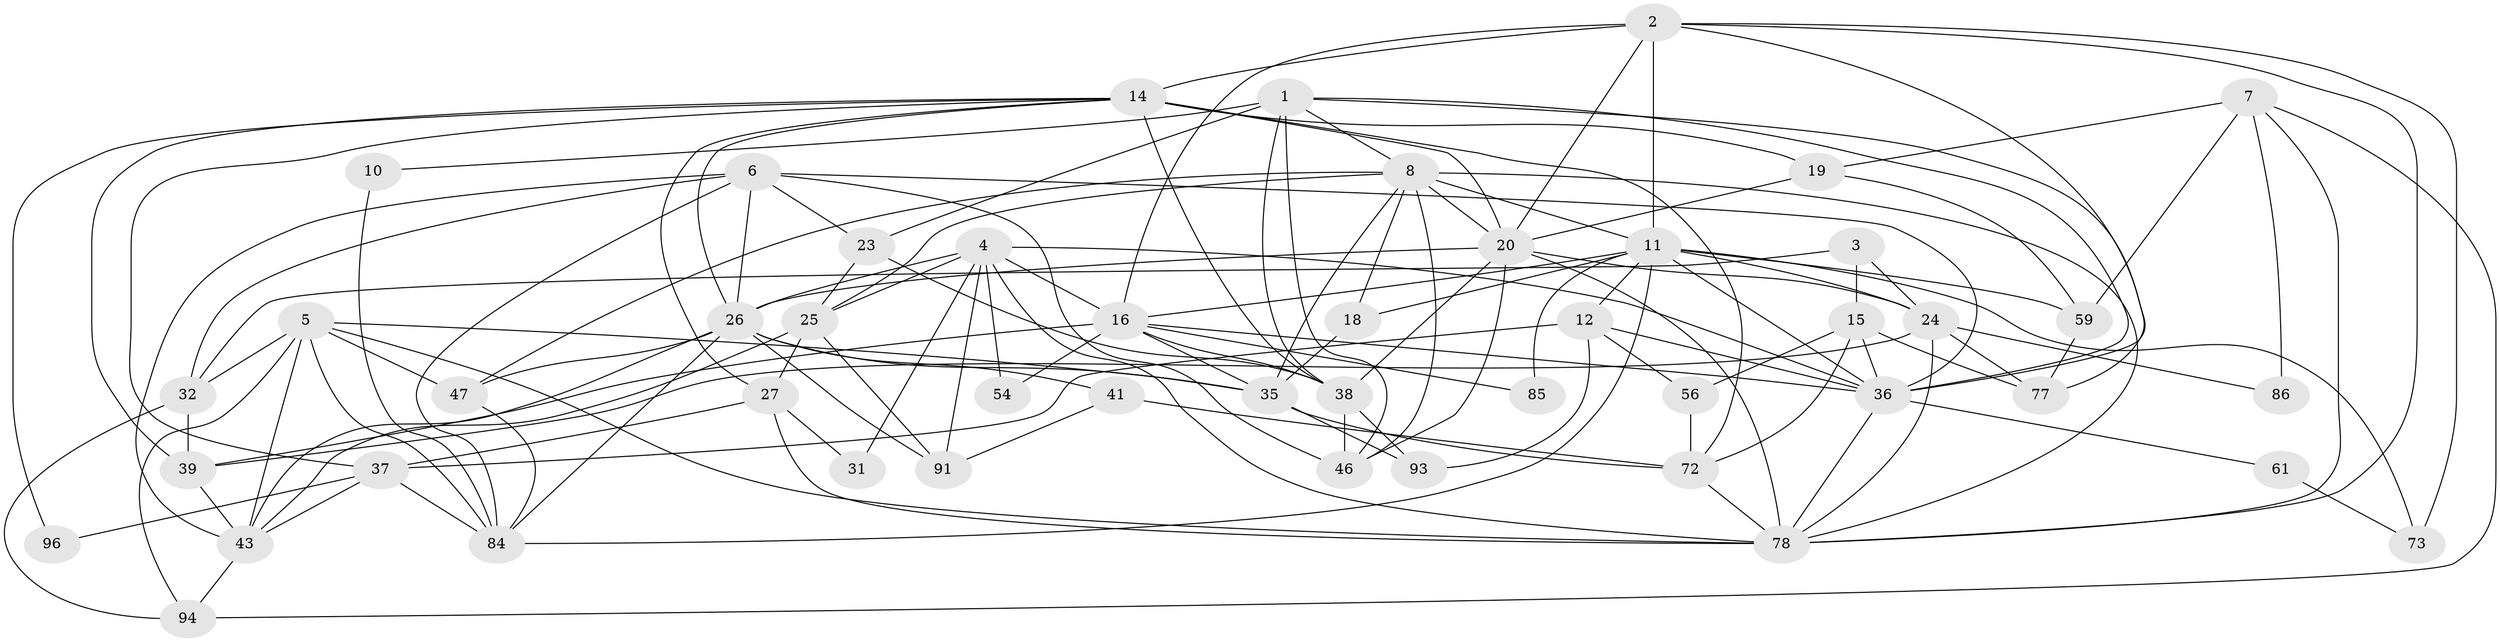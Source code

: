 // original degree distribution, {4: 0.2268041237113402, 3: 0.26804123711340205, 2: 0.15463917525773196, 5: 0.1958762886597938, 7: 0.05154639175257732, 6: 0.09278350515463918, 8: 0.010309278350515464}
// Generated by graph-tools (version 1.1) at 2025/15/03/09/25 04:15:13]
// undirected, 48 vertices, 131 edges
graph export_dot {
graph [start="1"]
  node [color=gray90,style=filled];
  1 [super="+9+64"];
  2 [super="+57"];
  3;
  4 [super="+48"];
  5 [super="+17+63"];
  6 [super="+30+60"];
  7 [super="+13+29"];
  8 [super="+74+21"];
  10;
  11 [super="+28+58"];
  12;
  14 [super="+22"];
  15 [super="+50"];
  16 [super="+33+89"];
  18 [super="+76"];
  19;
  20 [super="+75+52"];
  23 [super="+51"];
  24 [super="+65"];
  25 [super="+44"];
  26 [super="+79+83"];
  27;
  31;
  32 [super="+68"];
  35 [super="+45"];
  36 [super="+53+49"];
  37 [super="+40"];
  38 [super="+92+42"];
  39;
  41;
  43 [super="+69"];
  46;
  47;
  54;
  56;
  59 [super="+67"];
  61;
  72;
  73;
  77;
  78 [super="+82+80"];
  84 [super="+90"];
  85;
  86;
  91;
  93;
  94;
  96;
  1 -- 38 [weight=2];
  1 -- 46;
  1 -- 23;
  1 -- 10;
  1 -- 77;
  1 -- 36;
  1 -- 8;
  2 -- 73;
  2 -- 36;
  2 -- 16;
  2 -- 78;
  2 -- 20;
  2 -- 14;
  2 -- 11;
  3 -- 32;
  3 -- 24;
  3 -- 15;
  4 -- 91;
  4 -- 54;
  4 -- 31;
  4 -- 16;
  4 -- 26;
  4 -- 78;
  4 -- 25;
  4 -- 36;
  5 -- 32;
  5 -- 35;
  5 -- 47;
  5 -- 94;
  5 -- 43;
  5 -- 78;
  5 -- 84 [weight=2];
  6 -- 46 [weight=2];
  6 -- 26 [weight=2];
  6 -- 43;
  6 -- 32;
  6 -- 36;
  6 -- 84;
  6 -- 23;
  7 -- 19;
  7 -- 94;
  7 -- 86;
  7 -- 59 [weight=2];
  7 -- 78;
  8 -- 20 [weight=2];
  8 -- 78;
  8 -- 35;
  8 -- 46;
  8 -- 47;
  8 -- 25;
  8 -- 18;
  8 -- 11;
  10 -- 84;
  11 -- 12;
  11 -- 84;
  11 -- 85;
  11 -- 24;
  11 -- 59;
  11 -- 18;
  11 -- 16;
  11 -- 36;
  11 -- 73;
  12 -- 56;
  12 -- 93;
  12 -- 37;
  12 -- 36;
  14 -- 72;
  14 -- 96;
  14 -- 37;
  14 -- 38;
  14 -- 39;
  14 -- 19 [weight=2];
  14 -- 20;
  14 -- 26;
  14 -- 27;
  15 -- 56;
  15 -- 36;
  15 -- 72;
  15 -- 77;
  16 -- 85;
  16 -- 54;
  16 -- 36;
  16 -- 35;
  16 -- 38 [weight=2];
  16 -- 39;
  18 -- 35 [weight=2];
  19 -- 59;
  19 -- 20;
  20 -- 24;
  20 -- 38;
  20 -- 26;
  20 -- 78;
  20 -- 46;
  23 -- 38 [weight=3];
  23 -- 25;
  24 -- 86;
  24 -- 39;
  24 -- 77;
  24 -- 78;
  25 -- 91;
  25 -- 27;
  25 -- 43;
  26 -- 91;
  26 -- 41;
  26 -- 47;
  26 -- 43;
  26 -- 84;
  26 -- 35;
  27 -- 78;
  27 -- 31;
  27 -- 37;
  32 -- 39;
  32 -- 94;
  35 -- 93;
  35 -- 72;
  36 -- 61;
  36 -- 78;
  37 -- 96;
  37 -- 43;
  37 -- 84;
  38 -- 93;
  38 -- 46;
  39 -- 43;
  41 -- 91;
  41 -- 72;
  43 -- 94;
  47 -- 84;
  56 -- 72;
  59 -- 77;
  61 -- 73;
  72 -- 78;
}
